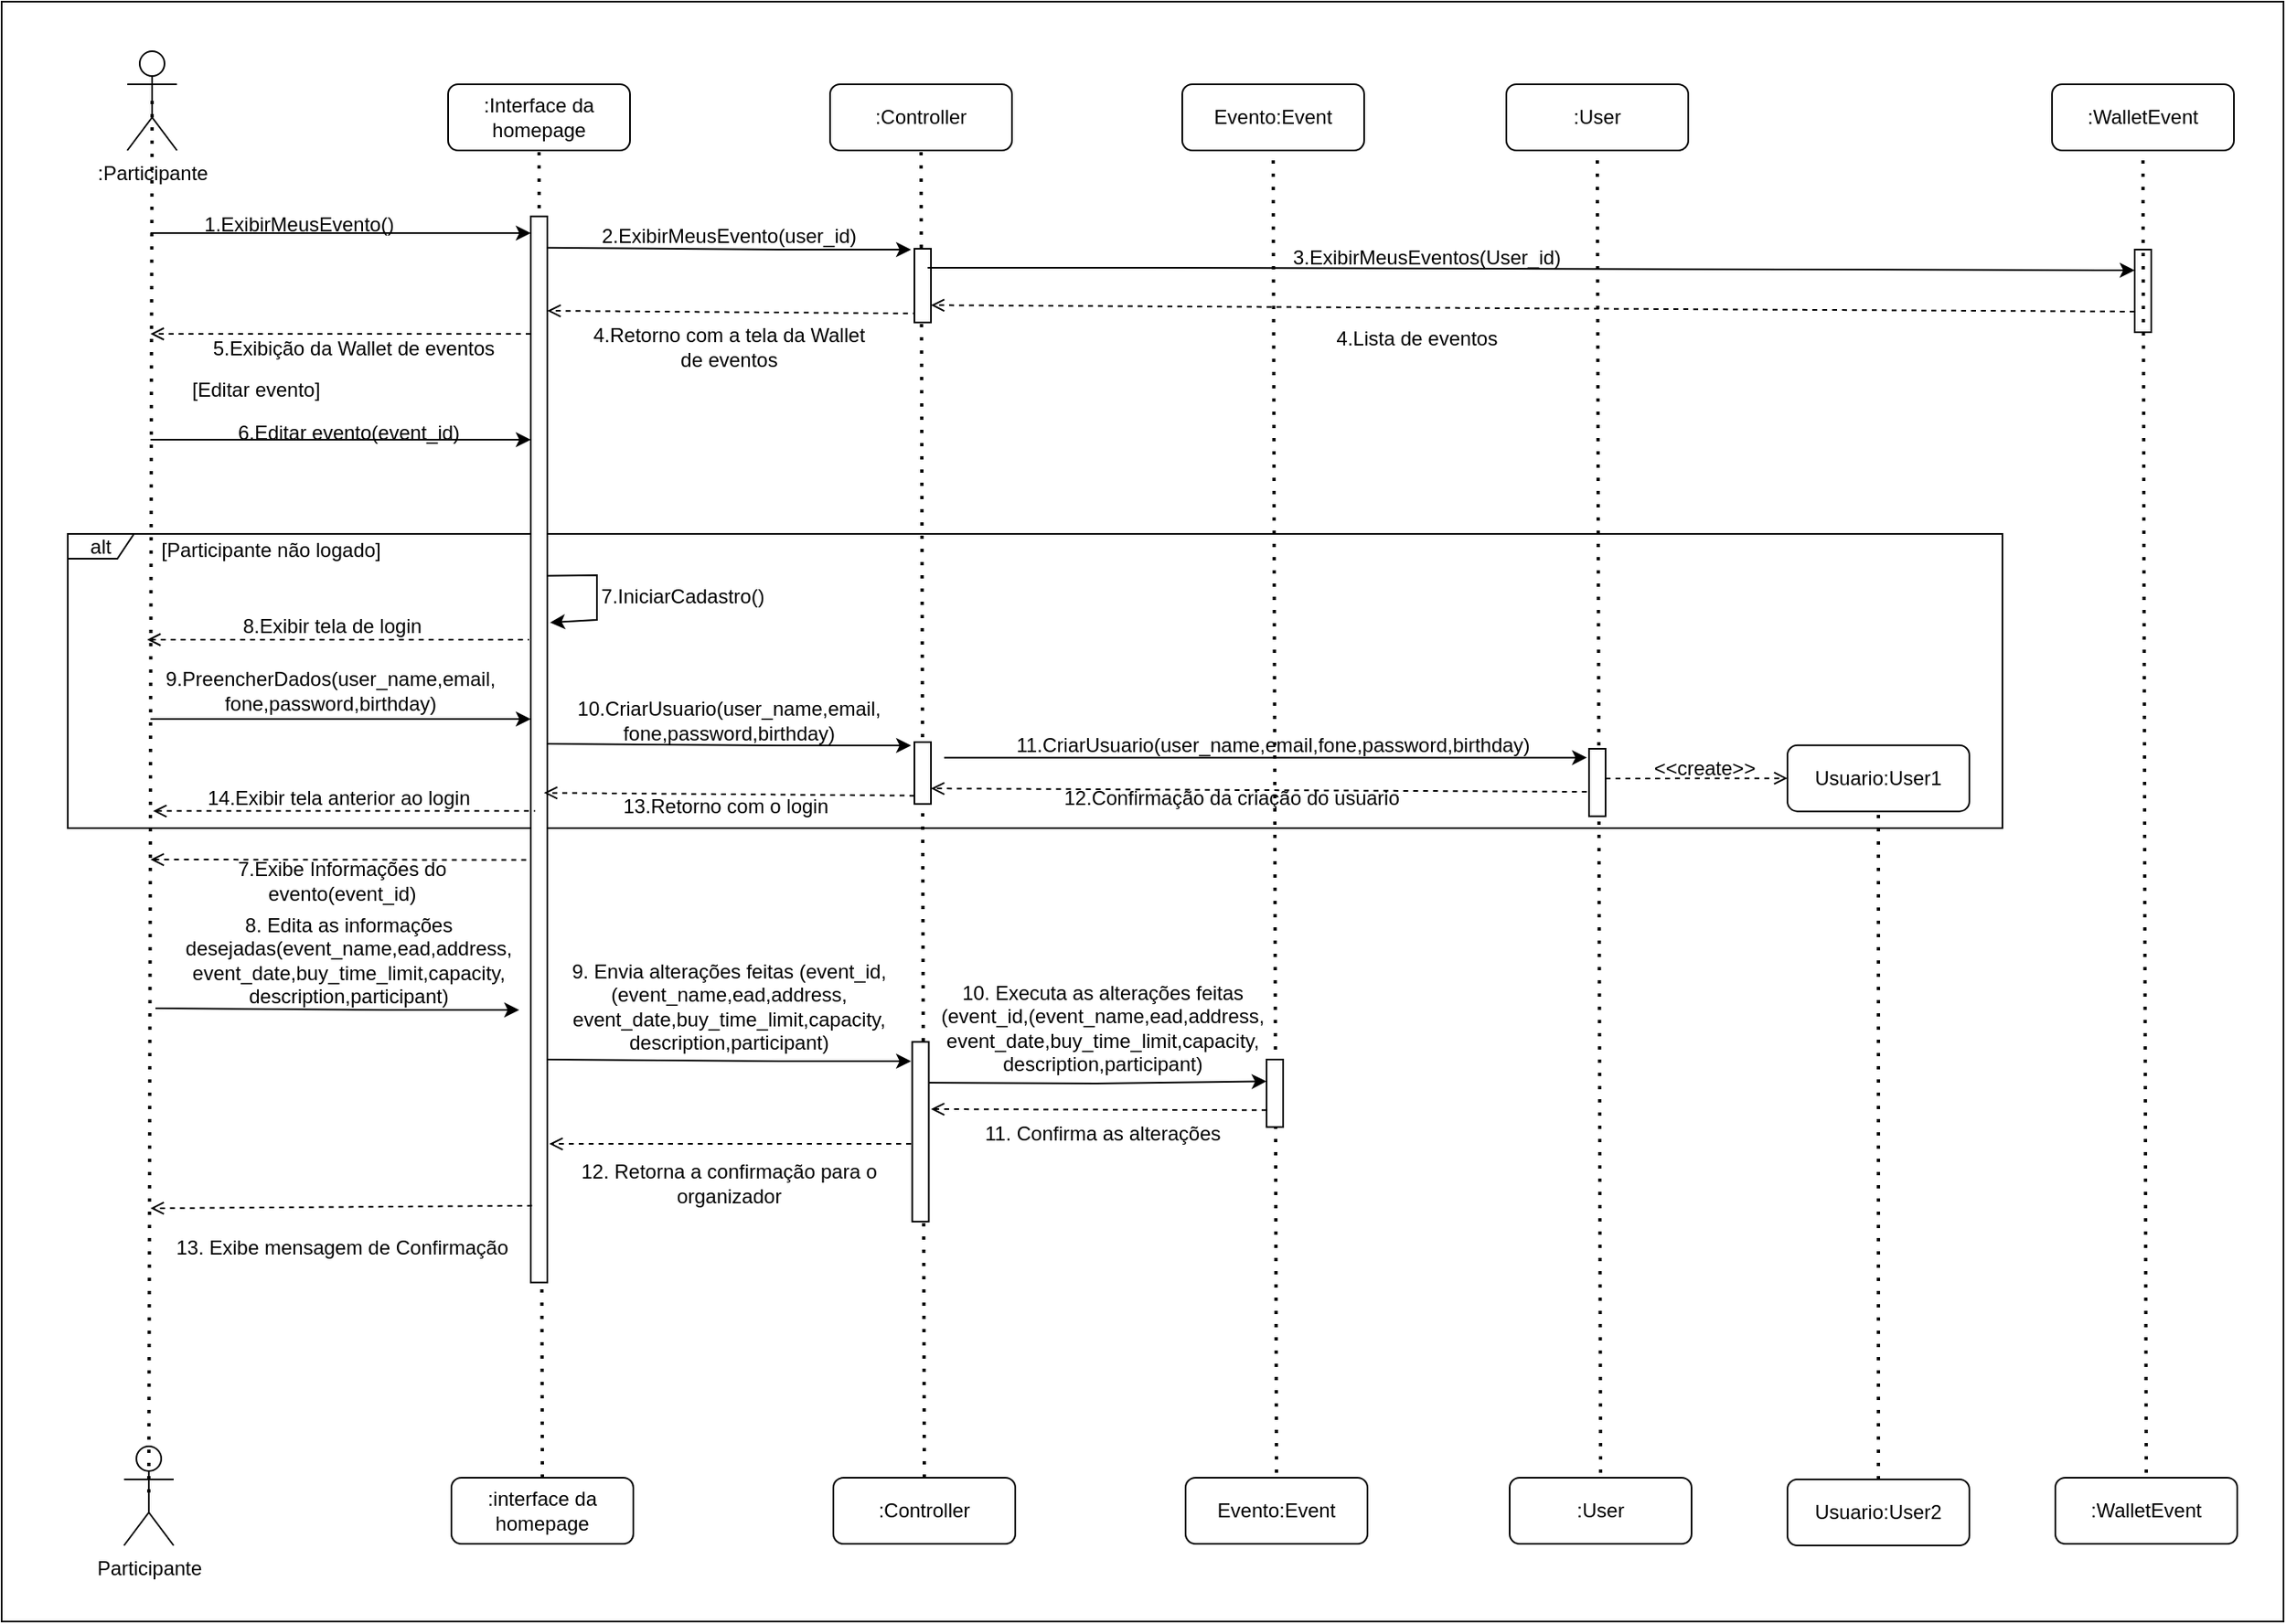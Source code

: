 <mxfile scale="1" border="0" version="28.2.3">
  <diagram name="Página-1" id="ZoH1qGiTkQQqBr2M1ZjS">
    <mxGraphModel dx="2741" dy="2360" grid="1" gridSize="10" guides="1" tooltips="1" connect="1" arrows="1" fold="1" page="1" pageScale="1" pageWidth="827" pageHeight="1169" math="0" shadow="0">
      <root>
        <mxCell id="0" />
        <mxCell id="1" parent="0" />
        <mxCell id="RVpFAnCIKUoagwl025eZ-24" value="" style="rounded=0;whiteSpace=wrap;html=1;" vertex="1" parent="1">
          <mxGeometry x="-330" y="-20" width="1380" height="980" as="geometry" />
        </mxCell>
        <mxCell id="7PJYwHTWWEtQcOT2h8YD-53" value="" style="endArrow=open;html=1;rounded=0;dashed=1;entryX=0.25;entryY=0;entryDx=0;entryDy=0;exitX=0.75;exitY=1;exitDx=0;exitDy=0;endFill=0;" parent="1" edge="1" source="7PJYwHTWWEtQcOT2h8YD-40">
          <mxGeometry width="50" height="50" relative="1" as="geometry">
            <mxPoint x="435" y="164" as="sourcePoint" />
            <mxPoint x="232.0" y="163.625" as="targetPoint" />
            <Array as="points" />
          </mxGeometry>
        </mxCell>
        <mxCell id="7PJYwHTWWEtQcOT2h8YD-6" value="" style="endArrow=none;dashed=1;html=1;dashPattern=1 3;strokeWidth=2;rounded=0;exitX=0.5;exitY=0;exitDx=0;exitDy=0;entryX=0.5;entryY=1;entryDx=0;entryDy=0;" parent="1" source="7PJYwHTWWEtQcOT2h8YD-3" target="7PJYwHTWWEtQcOT2h8YD-2" edge="1">
          <mxGeometry width="50" height="50" relative="1" as="geometry">
            <mxPoint x="20" y="460" as="sourcePoint" />
            <mxPoint x="70" y="410" as="targetPoint" />
          </mxGeometry>
        </mxCell>
        <mxCell id="7PJYwHTWWEtQcOT2h8YD-15" value="" style="rounded=0;whiteSpace=wrap;html=1;rotation=90;" parent="1" vertex="1">
          <mxGeometry x="-47.18" y="149.69" width="84.37" height="10" as="geometry" />
        </mxCell>
        <mxCell id="7PJYwHTWWEtQcOT2h8YD-26" value="" style="endArrow=open;html=1;rounded=0;exitX=0.36;exitY=0.79;exitDx=0;exitDy=0;exitPerimeter=0;endFill=0;dashed=1;" parent="1" edge="1">
          <mxGeometry width="50" height="50" relative="1" as="geometry">
            <mxPoint x="224.1" y="168.68" as="sourcePoint" />
            <mxPoint y="167" as="targetPoint" />
            <Array as="points" />
          </mxGeometry>
        </mxCell>
        <mxCell id="7PJYwHTWWEtQcOT2h8YD-14" value="" style="endArrow=none;dashed=1;html=1;dashPattern=1 3;strokeWidth=2;rounded=0;entryX=0.5;entryY=1;entryDx=0;entryDy=0;exitX=0.5;exitY=0;exitDx=0;exitDy=0;" parent="1" source="7PJYwHTWWEtQcOT2h8YD-13" edge="1">
          <mxGeometry width="50" height="50" relative="1" as="geometry">
            <mxPoint x="228" y="1020" as="sourcePoint" />
            <mxPoint x="226" y="51" as="targetPoint" />
          </mxGeometry>
        </mxCell>
        <mxCell id="7PJYwHTWWEtQcOT2h8YD-18" value="" style="rounded=0;whiteSpace=wrap;html=1;rotation=90;" parent="1" vertex="1">
          <mxGeometry x="204.7" y="146.81" width="44.62" height="10" as="geometry" />
        </mxCell>
        <mxCell id="7PJYwHTWWEtQcOT2h8YD-2" value=":Interface da homepage" style="rounded=1;whiteSpace=wrap;html=1;" parent="1" vertex="1">
          <mxGeometry x="-60" y="30" width="110" height="40" as="geometry" />
        </mxCell>
        <mxCell id="7PJYwHTWWEtQcOT2h8YD-3" value=":interface da homepage" style="rounded=1;whiteSpace=wrap;html=1;" parent="1" vertex="1">
          <mxGeometry x="-58" y="873" width="110" height="40" as="geometry" />
        </mxCell>
        <mxCell id="7PJYwHTWWEtQcOT2h8YD-7" value=":Participante" style="shape=umlActor;verticalLabelPosition=bottom;verticalAlign=top;html=1;outlineConnect=0;" parent="1" vertex="1">
          <mxGeometry x="-254" y="10" width="30" height="60" as="geometry" />
        </mxCell>
        <mxCell id="7PJYwHTWWEtQcOT2h8YD-8" value="Participante" style="shape=umlActor;verticalLabelPosition=bottom;verticalAlign=top;html=1;outlineConnect=0;" parent="1" vertex="1">
          <mxGeometry x="-256" y="854" width="30" height="60" as="geometry" />
        </mxCell>
        <mxCell id="7PJYwHTWWEtQcOT2h8YD-9" value="" style="endArrow=none;dashed=1;html=1;dashPattern=1 3;strokeWidth=2;rounded=0;exitX=0.5;exitY=0.5;exitDx=0;exitDy=0;exitPerimeter=0;entryX=0.5;entryY=0.5;entryDx=0;entryDy=0;entryPerimeter=0;" parent="1" source="7PJYwHTWWEtQcOT2h8YD-7" target="7PJYwHTWWEtQcOT2h8YD-8" edge="1">
          <mxGeometry width="50" height="50" relative="1" as="geometry">
            <mxPoint x="-174" y="390" as="sourcePoint" />
            <mxPoint x="-124" y="340" as="targetPoint" />
          </mxGeometry>
        </mxCell>
        <mxCell id="7PJYwHTWWEtQcOT2h8YD-11" value="1.ExibirMeusEvento(&lt;span style=&quot;color: light-dark(rgb(0, 0, 0), rgb(255, 255, 255)); background-color: transparent;&quot;&gt;)&lt;/span&gt;" style="text;html=1;align=center;verticalAlign=middle;whiteSpace=wrap;rounded=0;" parent="1" vertex="1">
          <mxGeometry x="-180" y="100" width="60" height="30" as="geometry" />
        </mxCell>
        <mxCell id="7PJYwHTWWEtQcOT2h8YD-12" value=":Controller" style="rounded=1;whiteSpace=wrap;html=1;" parent="1" vertex="1">
          <mxGeometry x="171" y="30" width="110" height="40" as="geometry" />
        </mxCell>
        <mxCell id="7PJYwHTWWEtQcOT2h8YD-13" value=":Controller" style="rounded=1;whiteSpace=wrap;html=1;" parent="1" vertex="1">
          <mxGeometry x="173" y="873" width="110" height="40" as="geometry" />
        </mxCell>
        <mxCell id="7PJYwHTWWEtQcOT2h8YD-22" value="2.ExibirMeusEvento&lt;span style=&quot;background-color: transparent; color: light-dark(rgb(0, 0, 0), rgb(255, 255, 255));&quot;&gt;(user_id&lt;/span&gt;&lt;span style=&quot;background-color: transparent; color: light-dark(rgb(0, 0, 0), rgb(255, 255, 255));&quot;&gt;)&lt;/span&gt;" style="text;html=1;align=center;verticalAlign=middle;whiteSpace=wrap;rounded=0;" parent="1" vertex="1">
          <mxGeometry x="80" y="107" width="60" height="30" as="geometry" />
        </mxCell>
        <mxCell id="7PJYwHTWWEtQcOT2h8YD-10" value="" style="endArrow=classic;html=1;rounded=0;" parent="1" edge="1">
          <mxGeometry width="50" height="50" relative="1" as="geometry">
            <mxPoint x="-240" y="120" as="sourcePoint" />
            <mxPoint x="-10" y="120" as="targetPoint" />
          </mxGeometry>
        </mxCell>
        <mxCell id="7PJYwHTWWEtQcOT2h8YD-24" value="" style="endArrow=classic;html=1;rounded=0;exitX=0.194;exitY=-0.034;exitDx=0;exitDy=0;exitPerimeter=0;" parent="1" source="7PJYwHTWWEtQcOT2h8YD-15" edge="1">
          <mxGeometry width="50" height="50" relative="1" as="geometry">
            <mxPoint x="10" y="130" as="sourcePoint" />
            <mxPoint x="220" y="130" as="targetPoint" />
            <Array as="points">
              <mxPoint x="140" y="130" />
            </Array>
          </mxGeometry>
        </mxCell>
        <mxCell id="7PJYwHTWWEtQcOT2h8YD-35" value="4.Retorno com a tela da Wallet de eventos" style="text;html=1;align=center;verticalAlign=middle;whiteSpace=wrap;rounded=0;" parent="1" vertex="1">
          <mxGeometry x="20" y="174" width="180" height="30" as="geometry" />
        </mxCell>
        <mxCell id="7PJYwHTWWEtQcOT2h8YD-36" value="" style="endArrow=open;html=1;rounded=0;dashed=1;endFill=0;" parent="1" edge="1">
          <mxGeometry width="50" height="50" relative="1" as="geometry">
            <mxPoint x="-10" y="181" as="sourcePoint" />
            <mxPoint x="-240" y="181" as="targetPoint" />
            <Array as="points" />
          </mxGeometry>
        </mxCell>
        <mxCell id="7PJYwHTWWEtQcOT2h8YD-37" value="5.Exibição da Wallet de eventos" style="text;html=1;align=center;verticalAlign=middle;whiteSpace=wrap;rounded=0;" parent="1" vertex="1">
          <mxGeometry x="-217" y="175" width="200" height="30" as="geometry" />
        </mxCell>
        <mxCell id="7PJYwHTWWEtQcOT2h8YD-39" value="" style="endArrow=none;dashed=1;html=1;dashPattern=1 3;strokeWidth=2;rounded=0;exitX=0.5;exitY=0.125;exitDx=0;exitDy=0;entryX=0.5;entryY=1;entryDx=0;entryDy=0;exitPerimeter=0;" parent="1" source="7PJYwHTWWEtQcOT2h8YD-42" edge="1">
          <mxGeometry width="50" height="50" relative="1" as="geometry">
            <mxPoint x="441" y="814" as="sourcePoint" />
            <mxPoint x="439" y="69" as="targetPoint" />
          </mxGeometry>
        </mxCell>
        <mxCell id="7PJYwHTWWEtQcOT2h8YD-40" value="" style="rounded=0;whiteSpace=wrap;html=1;rotation=90;" parent="1" vertex="1">
          <mxGeometry x="940" y="150" width="50" height="10" as="geometry" />
        </mxCell>
        <mxCell id="7PJYwHTWWEtQcOT2h8YD-41" value="Evento:Event" style="rounded=1;whiteSpace=wrap;html=1;" parent="1" vertex="1">
          <mxGeometry x="384" y="30" width="110" height="40" as="geometry" />
        </mxCell>
        <mxCell id="7PJYwHTWWEtQcOT2h8YD-42" value="Evento:Event" style="rounded=1;whiteSpace=wrap;html=1;" parent="1" vertex="1">
          <mxGeometry x="386" y="873" width="110" height="40" as="geometry" />
        </mxCell>
        <mxCell id="7PJYwHTWWEtQcOT2h8YD-43" value="&lt;div&gt;3&lt;span style=&quot;background-color: transparent; color: light-dark(rgb(0, 0, 0), rgb(255, 255, 255));&quot;&gt;.ExibirMeusEventos(User&lt;/span&gt;&lt;span style=&quot;background-color: transparent; color: light-dark(rgb(0, 0, 0), rgb(255, 255, 255));&quot;&gt;_id&lt;/span&gt;&lt;span style=&quot;background-color: transparent; color: light-dark(rgb(0, 0, 0), rgb(255, 255, 255));&quot;&gt;)&lt;/span&gt;&lt;/div&gt;" style="text;html=1;align=center;verticalAlign=middle;whiteSpace=wrap;rounded=0;" parent="1" vertex="1">
          <mxGeometry x="502" y="120" width="60" height="30" as="geometry" />
        </mxCell>
        <mxCell id="7PJYwHTWWEtQcOT2h8YD-44" value="" style="endArrow=classic;html=1;rounded=0;entryX=0.25;entryY=1;entryDx=0;entryDy=0;" parent="1" edge="1" target="7PJYwHTWWEtQcOT2h8YD-40">
          <mxGeometry width="50" height="50" relative="1" as="geometry">
            <mxPoint x="230" y="141" as="sourcePoint" />
            <mxPoint x="1110" y="140" as="targetPoint" />
            <Array as="points">
              <mxPoint x="360" y="141" />
            </Array>
          </mxGeometry>
        </mxCell>
        <mxCell id="7PJYwHTWWEtQcOT2h8YD-54" value="4.Lista de eventos" style="text;html=1;align=center;verticalAlign=middle;whiteSpace=wrap;rounded=0;" parent="1" vertex="1">
          <mxGeometry x="456" y="168.75" width="140" height="30" as="geometry" />
        </mxCell>
        <mxCell id="7PJYwHTWWEtQcOT2h8YD-63" value="[Editar evento]" style="text;html=1;align=center;verticalAlign=middle;whiteSpace=wrap;rounded=0;" parent="1" vertex="1">
          <mxGeometry x="-256" y="200" width="160" height="30" as="geometry" />
        </mxCell>
        <mxCell id="7PJYwHTWWEtQcOT2h8YD-65" value="" style="endArrow=classic;html=1;rounded=0;" parent="1" edge="1">
          <mxGeometry width="50" height="50" relative="1" as="geometry">
            <mxPoint x="-240" y="245" as="sourcePoint" />
            <mxPoint x="-10" y="245" as="targetPoint" />
          </mxGeometry>
        </mxCell>
        <mxCell id="7PJYwHTWWEtQcOT2h8YD-66" value="" style="rounded=0;whiteSpace=wrap;html=1;rotation=90;" parent="1" vertex="1">
          <mxGeometry x="-89.8" y="190.31" width="169.59" height="10" as="geometry" />
        </mxCell>
        <mxCell id="7PJYwHTWWEtQcOT2h8YD-68" value="6.Editar evento(event_id)" style="text;html=1;align=center;verticalAlign=middle;whiteSpace=wrap;rounded=0;" parent="1" vertex="1">
          <mxGeometry x="-190" y="230" width="140" height="21" as="geometry" />
        </mxCell>
        <mxCell id="7PJYwHTWWEtQcOT2h8YD-73" value="alt" style="shape=umlFrame;whiteSpace=wrap;html=1;pointerEvents=0;width=40;height=15;" parent="1" vertex="1">
          <mxGeometry x="-290" y="302" width="1170" height="178" as="geometry" />
        </mxCell>
        <mxCell id="7PJYwHTWWEtQcOT2h8YD-75" value="[Participante não logado]" style="text;html=1;align=center;verticalAlign=middle;whiteSpace=wrap;rounded=0;" parent="1" vertex="1">
          <mxGeometry x="-247" y="297.37" width="160" height="30" as="geometry" />
        </mxCell>
        <mxCell id="7PJYwHTWWEtQcOT2h8YD-88" value="" style="endArrow=none;dashed=1;html=1;strokeWidth=1;rounded=0;entryX=0.942;entryY=0.931;entryDx=0;entryDy=0;entryPerimeter=0;endFill=0;startArrow=open;startFill=0;" parent="1" edge="1">
          <mxGeometry width="50" height="50" relative="1" as="geometry">
            <mxPoint x="-240" y="499" as="sourcePoint" />
            <mxPoint x="-9.315" y="499.269" as="targetPoint" />
          </mxGeometry>
        </mxCell>
        <mxCell id="7PJYwHTWWEtQcOT2h8YD-93" value="" style="endArrow=classic;html=1;rounded=0;exitX=0.708;exitY=0.32;exitDx=0;exitDy=0;exitPerimeter=0;entryX=0.381;entryY=-0.166;entryDx=0;entryDy=0;entryPerimeter=0;" parent="1" target="7PJYwHTWWEtQcOT2h8YD-91" edge="1">
          <mxGeometry width="50" height="50" relative="1" as="geometry">
            <mxPoint x="-3.2" y="327.369" as="sourcePoint" />
            <mxPoint x="-1.6" y="366.417" as="targetPoint" />
            <Array as="points">
              <mxPoint x="30" y="327" />
              <mxPoint x="30" y="354" />
            </Array>
          </mxGeometry>
        </mxCell>
        <mxCell id="7PJYwHTWWEtQcOT2h8YD-91" value="" style="rounded=0;whiteSpace=wrap;html=1;rotation=90;" parent="1" vertex="1">
          <mxGeometry x="-327.48" y="427.39" width="644.97" height="10" as="geometry" />
        </mxCell>
        <mxCell id="7PJYwHTWWEtQcOT2h8YD-92" value="7.IniciarCadastro&lt;span style=&quot;background-color: transparent; color: light-dark(rgb(0, 0, 0), rgb(255, 255, 255));&quot;&gt;(&lt;/span&gt;&lt;span style=&quot;background-color: transparent; color: light-dark(rgb(0, 0, 0), rgb(255, 255, 255));&quot;&gt;)&lt;/span&gt;" style="text;html=1;align=center;verticalAlign=middle;whiteSpace=wrap;rounded=0;" parent="1" vertex="1">
          <mxGeometry x="52" y="325.31" width="60" height="30" as="geometry" />
        </mxCell>
        <mxCell id="7PJYwHTWWEtQcOT2h8YD-94" value="" style="rounded=0;whiteSpace=wrap;html=1;rotation=90;" parent="1" vertex="1">
          <mxGeometry x="208.31" y="441.66" width="37.4" height="10" as="geometry" />
        </mxCell>
        <mxCell id="7PJYwHTWWEtQcOT2h8YD-103" value="" style="endArrow=none;dashed=1;html=1;strokeWidth=1;rounded=0;entryX=0.942;entryY=0.931;entryDx=0;entryDy=0;entryPerimeter=0;endFill=0;startArrow=open;startFill=0;" parent="1" edge="1">
          <mxGeometry width="50" height="50" relative="1" as="geometry">
            <mxPoint x="-242" y="366" as="sourcePoint" />
            <mxPoint x="-11" y="366" as="targetPoint" />
          </mxGeometry>
        </mxCell>
        <mxCell id="7PJYwHTWWEtQcOT2h8YD-104" value="8&lt;span style=&quot;background-color: transparent; color: light-dark(rgb(0, 0, 0), rgb(255, 255, 255));&quot;&gt;.Exibir tela de login&lt;/span&gt;" style="text;html=1;align=center;verticalAlign=middle;whiteSpace=wrap;rounded=0;" parent="1" vertex="1">
          <mxGeometry x="-215" y="338" width="170" height="40" as="geometry" />
        </mxCell>
        <mxCell id="7PJYwHTWWEtQcOT2h8YD-105" value="" style="endArrow=classic;html=1;rounded=0;" parent="1" edge="1">
          <mxGeometry width="50" height="50" relative="1" as="geometry">
            <mxPoint x="-240" y="414" as="sourcePoint" />
            <mxPoint x="-10" y="414" as="targetPoint" />
          </mxGeometry>
        </mxCell>
        <mxCell id="7PJYwHTWWEtQcOT2h8YD-106" value="9.PreencherDados(user_name,email,&lt;br&gt;fone,password,birthday)" style="text;html=1;align=center;verticalAlign=middle;whiteSpace=wrap;rounded=0;" parent="1" vertex="1">
          <mxGeometry x="-156" y="371" width="50" height="51" as="geometry" />
        </mxCell>
        <mxCell id="7PJYwHTWWEtQcOT2h8YD-108" value="10.CriarUsuario&lt;span style=&quot;background-color: transparent; color: light-dark(rgb(0, 0, 0), rgb(255, 255, 255));&quot;&gt;(&lt;/span&gt;user_name,email,&lt;br&gt;fone,password,birthday&lt;span style=&quot;background-color: transparent; color: light-dark(rgb(0, 0, 0), rgb(255, 255, 255));&quot;&gt;)&lt;/span&gt;" style="text;html=1;align=center;verticalAlign=middle;whiteSpace=wrap;rounded=0;" parent="1" vertex="1">
          <mxGeometry x="80" y="400" width="60" height="30" as="geometry" />
        </mxCell>
        <mxCell id="7PJYwHTWWEtQcOT2h8YD-109" value="" style="endArrow=classic;html=1;rounded=0;exitX=0.194;exitY=-0.034;exitDx=0;exitDy=0;exitPerimeter=0;" parent="1" edge="1">
          <mxGeometry width="50" height="50" relative="1" as="geometry">
            <mxPoint y="429" as="sourcePoint" />
            <mxPoint x="220" y="430" as="targetPoint" />
            <Array as="points">
              <mxPoint x="140" y="430" />
            </Array>
          </mxGeometry>
        </mxCell>
        <mxCell id="7PJYwHTWWEtQcOT2h8YD-112" value="" style="endArrow=none;dashed=1;html=1;dashPattern=1 3;strokeWidth=2;rounded=0;exitX=0.5;exitY=0.125;exitDx=0;exitDy=0;entryX=0.5;entryY=1;entryDx=0;entryDy=0;exitPerimeter=0;" parent="1" source="7PJYwHTWWEtQcOT2h8YD-114" edge="1">
          <mxGeometry width="50" height="50" relative="1" as="geometry">
            <mxPoint x="637" y="814" as="sourcePoint" />
            <mxPoint x="635" y="69" as="targetPoint" />
          </mxGeometry>
        </mxCell>
        <mxCell id="7PJYwHTWWEtQcOT2h8YD-113" value=":User" style="rounded=1;whiteSpace=wrap;html=1;" parent="1" vertex="1">
          <mxGeometry x="580" y="30" width="110" height="40" as="geometry" />
        </mxCell>
        <mxCell id="7PJYwHTWWEtQcOT2h8YD-114" value=":User" style="rounded=1;whiteSpace=wrap;html=1;" parent="1" vertex="1">
          <mxGeometry x="582" y="873" width="110" height="40" as="geometry" />
        </mxCell>
        <mxCell id="7PJYwHTWWEtQcOT2h8YD-115" value="" style="rounded=0;whiteSpace=wrap;html=1;rotation=90;" parent="1" vertex="1">
          <mxGeometry x="614.58" y="447.42" width="40.83" height="10" as="geometry" />
        </mxCell>
        <mxCell id="7PJYwHTWWEtQcOT2h8YD-117" value="11.CriarUsuario&lt;span style=&quot;color: light-dark(rgb(0, 0, 0), rgb(255, 255, 255)); background-color: transparent;&quot;&gt;(&lt;/span&gt;user_name,email,fone,password,birthday&lt;span style=&quot;color: light-dark(rgb(0, 0, 0), rgb(255, 255, 255)); background-color: transparent;&quot;&gt;)&lt;/span&gt;" style="text;html=1;align=center;verticalAlign=middle;whiteSpace=wrap;rounded=0;" parent="1" vertex="1">
          <mxGeometry x="295" y="415" width="288" height="30" as="geometry" />
        </mxCell>
        <mxCell id="7PJYwHTWWEtQcOT2h8YD-118" value="" style="endArrow=classic;html=1;rounded=0;exitX=0.194;exitY=-0.034;exitDx=0;exitDy=0;exitPerimeter=0;entryX=0.131;entryY=1.123;entryDx=0;entryDy=0;entryPerimeter=0;" parent="1" target="7PJYwHTWWEtQcOT2h8YD-115" edge="1">
          <mxGeometry width="50" height="50" relative="1" as="geometry">
            <mxPoint x="240" y="437.39" as="sourcePoint" />
            <mxPoint x="630" y="442" as="targetPoint" />
            <Array as="points" />
          </mxGeometry>
        </mxCell>
        <mxCell id="7PJYwHTWWEtQcOT2h8YD-119" value="" style="endArrow=open;dashed=1;html=1;rounded=0;endFill=0;strokeWidth=1;strokeColor=default;entryX=0;entryY=0.5;entryDx=0;entryDy=0;" parent="1" target="7PJYwHTWWEtQcOT2h8YD-124" edge="1">
          <mxGeometry width="50" height="50" relative="1" as="geometry">
            <mxPoint x="640" y="450" as="sourcePoint" />
            <mxPoint x="760" y="450" as="targetPoint" />
          </mxGeometry>
        </mxCell>
        <mxCell id="7PJYwHTWWEtQcOT2h8YD-121" value="&amp;lt;&amp;lt;create&amp;gt;&amp;gt;" style="text;html=1;align=center;verticalAlign=middle;whiteSpace=wrap;rounded=0;" parent="1" vertex="1">
          <mxGeometry x="670" y="428.79" width="60" height="30" as="geometry" />
        </mxCell>
        <mxCell id="7PJYwHTWWEtQcOT2h8YD-124" value="Usuario:User1" style="rounded=1;whiteSpace=wrap;html=1;" parent="1" vertex="1">
          <mxGeometry x="750" y="429.83" width="110" height="40" as="geometry" />
        </mxCell>
        <mxCell id="7PJYwHTWWEtQcOT2h8YD-125" value="Usuario:User2" style="rounded=1;whiteSpace=wrap;html=1;" parent="1" vertex="1">
          <mxGeometry x="750" y="874" width="110" height="40" as="geometry" />
        </mxCell>
        <mxCell id="7PJYwHTWWEtQcOT2h8YD-126" value="" style="endArrow=none;dashed=1;html=1;dashPattern=1 3;strokeWidth=2;rounded=0;exitX=0.5;exitY=0;exitDx=0;exitDy=0;" parent="1" source="7PJYwHTWWEtQcOT2h8YD-125" target="7PJYwHTWWEtQcOT2h8YD-124" edge="1">
          <mxGeometry width="50" height="50" relative="1" as="geometry">
            <mxPoint x="810" y="1428.857" as="sourcePoint" />
            <mxPoint x="810" y="600" as="targetPoint" />
          </mxGeometry>
        </mxCell>
        <mxCell id="7PJYwHTWWEtQcOT2h8YD-128" value="" style="endArrow=open;dashed=1;html=1;rounded=0;entryX=0.75;entryY=0;entryDx=0;entryDy=0;exitX=0.637;exitY=1.133;exitDx=0;exitDy=0;exitPerimeter=0;startArrow=none;startFill=0;endFill=0;" parent="1" source="7PJYwHTWWEtQcOT2h8YD-115" target="7PJYwHTWWEtQcOT2h8YD-94" edge="1">
          <mxGeometry width="50" height="50" relative="1" as="geometry">
            <mxPoint x="690" y="340" as="sourcePoint" />
            <mxPoint x="380" y="360" as="targetPoint" />
          </mxGeometry>
        </mxCell>
        <mxCell id="7PJYwHTWWEtQcOT2h8YD-129" value="12.Confirmação da criação do usuario" style="text;html=1;align=center;verticalAlign=middle;whiteSpace=wrap;rounded=0;" parent="1" vertex="1">
          <mxGeometry x="270" y="447.42" width="288" height="30" as="geometry" />
        </mxCell>
        <mxCell id="7PJYwHTWWEtQcOT2h8YD-137" value="" style="endArrow=open;html=1;rounded=0;exitX=0.36;exitY=0.79;exitDx=0;exitDy=0;exitPerimeter=0;endFill=0;dashed=1;" parent="1" edge="1">
          <mxGeometry width="50" height="50" relative="1" as="geometry">
            <mxPoint x="222.05" y="460.34" as="sourcePoint" />
            <mxPoint x="-2.05" y="458.66" as="targetPoint" />
            <Array as="points" />
          </mxGeometry>
        </mxCell>
        <mxCell id="7PJYwHTWWEtQcOT2h8YD-138" value="13.Retorno com o login" style="text;html=1;align=center;verticalAlign=middle;whiteSpace=wrap;rounded=0;" parent="1" vertex="1">
          <mxGeometry x="17.95" y="451.66" width="180" height="30" as="geometry" />
        </mxCell>
        <mxCell id="7PJYwHTWWEtQcOT2h8YD-139" value="" style="endArrow=none;dashed=1;html=1;strokeWidth=1;rounded=0;entryX=0.942;entryY=0.931;entryDx=0;entryDy=0;entryPerimeter=0;endFill=0;startArrow=open;startFill=0;" parent="1" edge="1">
          <mxGeometry width="50" height="50" relative="1" as="geometry">
            <mxPoint x="-238.37" y="469.66" as="sourcePoint" />
            <mxPoint x="-7.37" y="469.66" as="targetPoint" />
          </mxGeometry>
        </mxCell>
        <mxCell id="7PJYwHTWWEtQcOT2h8YD-140" value="&lt;span style=&quot;background-color: transparent; color: light-dark(rgb(0, 0, 0), rgb(255, 255, 255));&quot;&gt;14.Exibir tela anterior ao login&lt;/span&gt;" style="text;html=1;align=center;verticalAlign=middle;whiteSpace=wrap;rounded=0;" parent="1" vertex="1">
          <mxGeometry x="-211.37" y="441.66" width="170" height="40" as="geometry" />
        </mxCell>
        <mxCell id="7PJYwHTWWEtQcOT2h8YD-142" value="7.Exibe Informações do evento(event_id)" style="text;html=1;align=center;verticalAlign=middle;whiteSpace=wrap;rounded=0;" parent="1" vertex="1">
          <mxGeometry x="-234" y="502" width="220" height="20" as="geometry" />
        </mxCell>
        <mxCell id="7PJYwHTWWEtQcOT2h8YD-143" value="" style="endArrow=classic;html=1;rounded=0;exitX=0.194;exitY=-0.034;exitDx=0;exitDy=0;exitPerimeter=0;" parent="1" edge="1">
          <mxGeometry width="50" height="50" relative="1" as="geometry">
            <mxPoint y="620" as="sourcePoint" />
            <mxPoint x="220" y="621" as="targetPoint" />
            <Array as="points">
              <mxPoint x="140" y="621" />
            </Array>
          </mxGeometry>
        </mxCell>
        <mxCell id="RVpFAnCIKUoagwl025eZ-13" style="edgeStyle=orthogonalEdgeStyle;rounded=0;orthogonalLoop=1;jettySize=auto;html=1;exitX=0.087;exitY=0.231;exitDx=0;exitDy=0;entryX=0.25;entryY=1;entryDx=0;entryDy=0;exitPerimeter=0;" edge="1" parent="1">
          <mxGeometry relative="1" as="geometry">
            <mxPoint x="228.4" y="633.961" as="sourcePoint" />
            <mxPoint x="435" y="633.207" as="targetPoint" />
          </mxGeometry>
        </mxCell>
        <mxCell id="7PJYwHTWWEtQcOT2h8YD-144" value="" style="rounded=0;whiteSpace=wrap;html=1;rotation=90;" parent="1" vertex="1">
          <mxGeometry x="171.32" y="658.69" width="108.78" height="10" as="geometry" />
        </mxCell>
        <mxCell id="7PJYwHTWWEtQcOT2h8YD-187" value="" style="endArrow=none;dashed=1;html=1;dashPattern=1 3;strokeWidth=2;rounded=0;exitX=0.5;exitY=0.125;exitDx=0;exitDy=0;entryX=0.5;entryY=1;entryDx=0;entryDy=0;exitPerimeter=0;" parent="1" source="7PJYwHTWWEtQcOT2h8YD-189" edge="1">
          <mxGeometry width="50" height="50" relative="1" as="geometry">
            <mxPoint x="967" y="814" as="sourcePoint" />
            <mxPoint x="965" y="69" as="targetPoint" />
          </mxGeometry>
        </mxCell>
        <mxCell id="7PJYwHTWWEtQcOT2h8YD-188" value=":WalletEvent" style="rounded=1;whiteSpace=wrap;html=1;" parent="1" vertex="1">
          <mxGeometry x="910" y="30" width="110" height="40" as="geometry" />
        </mxCell>
        <mxCell id="7PJYwHTWWEtQcOT2h8YD-189" value=":WalletEvent" style="rounded=1;whiteSpace=wrap;html=1;" parent="1" vertex="1">
          <mxGeometry x="912" y="873" width="110" height="40" as="geometry" />
        </mxCell>
        <mxCell id="RVpFAnCIKUoagwl025eZ-5" value="" style="endArrow=classic;html=1;rounded=0;exitX=0.194;exitY=-0.034;exitDx=0;exitDy=0;exitPerimeter=0;" edge="1" parent="1">
          <mxGeometry width="50" height="50" relative="1" as="geometry">
            <mxPoint x="-237" y="589" as="sourcePoint" />
            <mxPoint x="-17" y="590" as="targetPoint" />
            <Array as="points">
              <mxPoint x="-97" y="590" />
            </Array>
          </mxGeometry>
        </mxCell>
        <mxCell id="RVpFAnCIKUoagwl025eZ-7" value="&lt;div&gt;8. Edita as informações desejadas(event_name,ead,address,&lt;/div&gt;&lt;div&gt;event_date,buy_time_limit,capacity,&lt;/div&gt;&lt;div&gt;description,participant)&lt;/div&gt;" style="text;html=1;align=center;verticalAlign=middle;whiteSpace=wrap;rounded=0;" vertex="1" parent="1">
          <mxGeometry x="-235" y="540" width="230" height="40" as="geometry" />
        </mxCell>
        <mxCell id="RVpFAnCIKUoagwl025eZ-9" value="9. Envia alterações feitas (event_id,(event_name,ead,address,&lt;div&gt;event_date,buy_time_limit,capacity,&lt;/div&gt;&lt;div&gt;description,participant)&lt;/div&gt;" style="text;html=1;align=center;verticalAlign=middle;whiteSpace=wrap;rounded=0;" vertex="1" parent="1">
          <mxGeometry x="5" y="560" width="210" height="55" as="geometry" />
        </mxCell>
        <mxCell id="RVpFAnCIKUoagwl025eZ-11" value="" style="rounded=0;whiteSpace=wrap;html=1;rotation=90;" vertex="1" parent="1">
          <mxGeometry x="419.585" y="635.415" width="40.83" height="10" as="geometry" />
        </mxCell>
        <mxCell id="RVpFAnCIKUoagwl025eZ-15" value="10. Executa as alterações feitas (event_id,(event_name,ead,address,&lt;div&gt;event_date,buy_time_limit,capacity,&lt;/div&gt;&lt;div&gt;description,participant)&lt;/div&gt;" style="text;html=1;align=center;verticalAlign=middle;whiteSpace=wrap;rounded=0;" vertex="1" parent="1">
          <mxGeometry x="230.71" y="573" width="210" height="55" as="geometry" />
        </mxCell>
        <mxCell id="RVpFAnCIKUoagwl025eZ-16" value="" style="endArrow=open;dashed=1;html=1;rounded=0;exitX=0.75;exitY=1;exitDx=0;exitDy=0;startArrow=none;startFill=0;endFill=0;" edge="1" parent="1" source="RVpFAnCIKUoagwl025eZ-11">
          <mxGeometry width="50" height="50" relative="1" as="geometry">
            <mxPoint x="443" y="673" as="sourcePoint" />
            <mxPoint x="232" y="650" as="targetPoint" />
          </mxGeometry>
        </mxCell>
        <mxCell id="RVpFAnCIKUoagwl025eZ-17" value="11. Confirma as alterações" style="text;html=1;align=center;verticalAlign=middle;whiteSpace=wrap;rounded=0;" vertex="1" parent="1">
          <mxGeometry x="240.71" y="650" width="190" height="30" as="geometry" />
        </mxCell>
        <mxCell id="RVpFAnCIKUoagwl025eZ-18" value="" style="endArrow=open;dashed=1;html=1;rounded=0;startArrow=none;startFill=0;endFill=0;entryX=0.87;entryY=-0.119;entryDx=0;entryDy=0;entryPerimeter=0;" edge="1" parent="1" target="7PJYwHTWWEtQcOT2h8YD-91">
          <mxGeometry width="50" height="50" relative="1" as="geometry">
            <mxPoint x="220" y="671" as="sourcePoint" />
            <mxPoint x="12" y="676" as="targetPoint" />
          </mxGeometry>
        </mxCell>
        <mxCell id="RVpFAnCIKUoagwl025eZ-19" value="12. Retorna a confirmação para o organizador" style="text;html=1;align=center;verticalAlign=middle;whiteSpace=wrap;rounded=0;" vertex="1" parent="1">
          <mxGeometry y="680" width="220" height="30" as="geometry" />
        </mxCell>
        <mxCell id="RVpFAnCIKUoagwl025eZ-20" value="" style="endArrow=open;dashed=1;html=1;rounded=0;exitX=0.928;exitY=0.921;exitDx=0;exitDy=0;startArrow=none;startFill=0;endFill=0;exitPerimeter=0;" edge="1" parent="1" source="7PJYwHTWWEtQcOT2h8YD-91">
          <mxGeometry width="50" height="50" relative="1" as="geometry">
            <mxPoint x="-5" y="711" as="sourcePoint" />
            <mxPoint x="-240" y="710" as="targetPoint" />
          </mxGeometry>
        </mxCell>
        <mxCell id="RVpFAnCIKUoagwl025eZ-22" value="13. Exibe mensagem de Confirmação" style="text;html=1;align=center;verticalAlign=middle;whiteSpace=wrap;rounded=0;" vertex="1" parent="1">
          <mxGeometry x="-234" y="718.79" width="220" height="30" as="geometry" />
        </mxCell>
      </root>
    </mxGraphModel>
  </diagram>
</mxfile>
